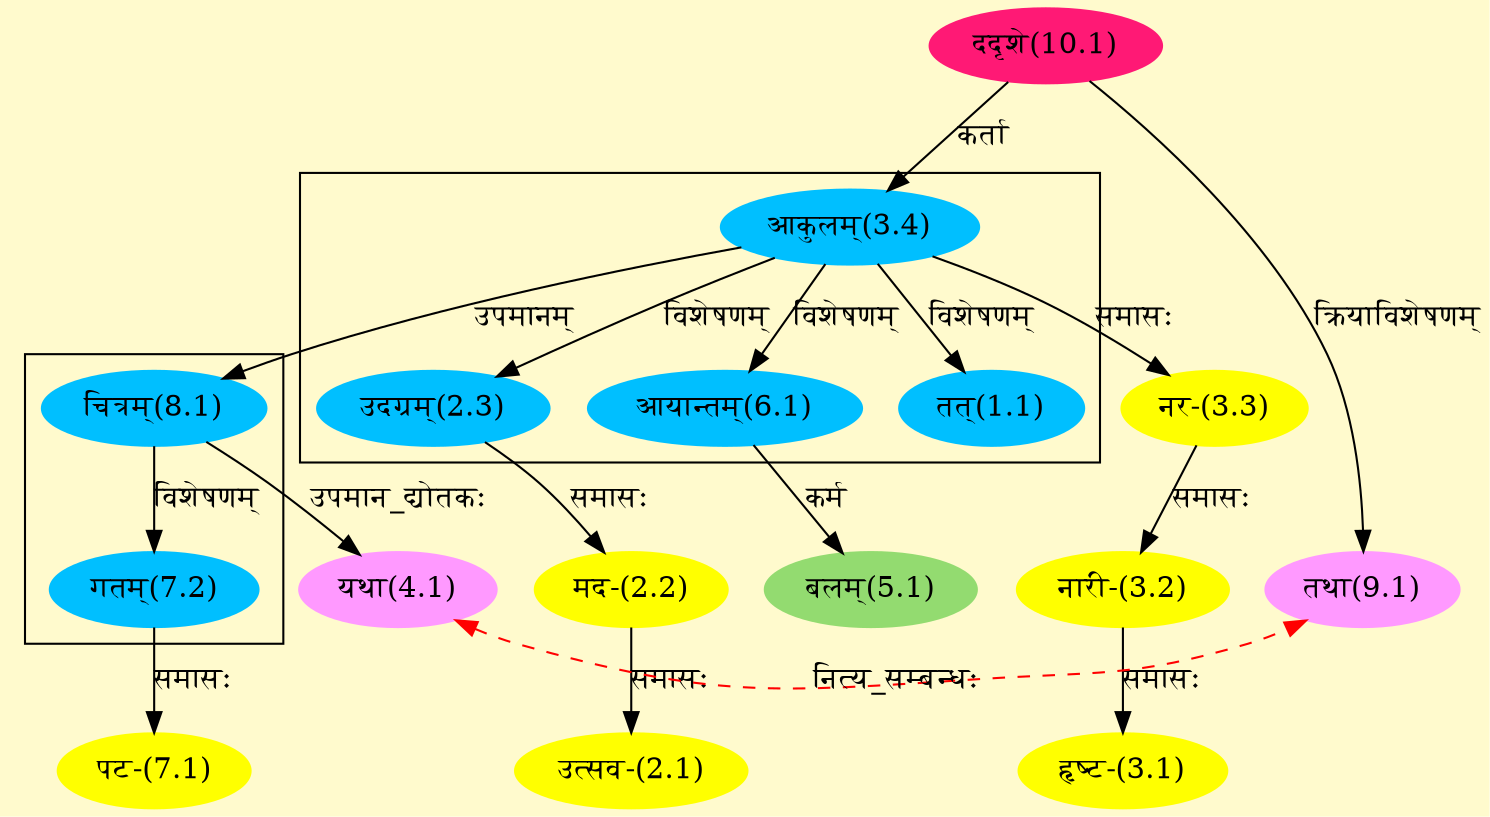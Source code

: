 digraph G{
rankdir=BT;
 compound=true;
 bgcolor="lemonchiffon1";

subgraph cluster_1{
Node1_1 [style=filled, color="#00BFFF" label = "तत्(1.1)"]
Node3_4 [style=filled, color="#00BFFF" label = "आकुलम्(3.4)"]
Node2_3 [style=filled, color="#00BFFF" label = "उदग्रम्(2.3)"]
Node6_1 [style=filled, color="#00BFFF" label = "आयान्तम्(6.1)"]

}

subgraph cluster_2{
Node7_2 [style=filled, color="#00BFFF" label = "गतम्(7.2)"]
Node8_1 [style=filled, color="#00BFFF" label = "चित्रम्(8.1)"]

}
Node2_1 [style=filled, color="#FFFF00" label = "उत्सव-(2.1)"]
Node2_2 [style=filled, color="#FFFF00" label = "मद-(2.2)"]
Node2_3 [style=filled, color="#00BFFF" label = "उदग्रम्(2.3)"]
Node3_1 [style=filled, color="#FFFF00" label = "हृष्ट-(3.1)"]
Node3_2 [style=filled, color="#FFFF00" label = "नारी-(3.2)"]
Node3_3 [style=filled, color="#FFFF00" label = "नर-(3.3)"]
Node3_4 [style=filled, color="#00BFFF" label = "आकुलम्(3.4)"]
Node10_1 [style=filled, color="#FF1975" label = "ददृशे(10.1)"]
Node4_1 [style=filled, color="#FF99FF" label = "यथा(4.1)"]
Node8_1 [style=filled, color="#00BFFF" label = "चित्रम्(8.1)"]
Node9_1 [style=filled, color="#FF99FF" label = "तथा(9.1)"]
Node5_1 [style=filled, color="#93DB70" label = "बलम्(5.1)"]
Node6_1 [style=filled, color="#00BFFF" label = "आयान्तम्(6.1)"]
Node7_1 [style=filled, color="#FFFF00" label = "पट-(7.1)"]
Node7_2 [style=filled, color="#00BFFF" label = "गतम्(7.2)"]
{rank = same; Node4_1; Node9_1;}
/* Start of Relations section */

Node1_1 -> Node3_4 [  label="विशेषणम्"  dir="back" ]
Node2_1 -> Node2_2 [  label="समासः"  dir="back" ]
Node2_2 -> Node2_3 [  label="समासः"  dir="back" ]
Node2_3 -> Node3_4 [  label="विशेषणम्"  dir="back" ]
Node3_1 -> Node3_2 [  label="समासः"  dir="back" ]
Node3_2 -> Node3_3 [  label="समासः"  dir="back" ]
Node3_3 -> Node3_4 [  label="समासः"  dir="back" ]
Node3_4 -> Node10_1 [  label="कर्ता"  dir="back" ]
Node4_1 -> Node8_1 [  label="उपमान_द्योतकः"  dir="back" ]
Node4_1 -> Node9_1 [ style=dashed color="red" label="नित्य_सम्बन्धः"  dir="both" ]
Node5_1 -> Node6_1 [  label="कर्म"  dir="back" ]
Node6_1 -> Node3_4 [  label="विशेषणम्"  dir="back" ]
Node7_1 -> Node7_2 [  label="समासः"  dir="back" ]
Node7_2 -> Node8_1 [  label="विशेषणम्"  dir="back" ]
Node8_1 -> Node3_4 [  label="उपमानम्"  dir="back" ]
Node9_1 -> Node10_1 [  label="क्रियाविशेषणम्"  dir="back" ]
}

